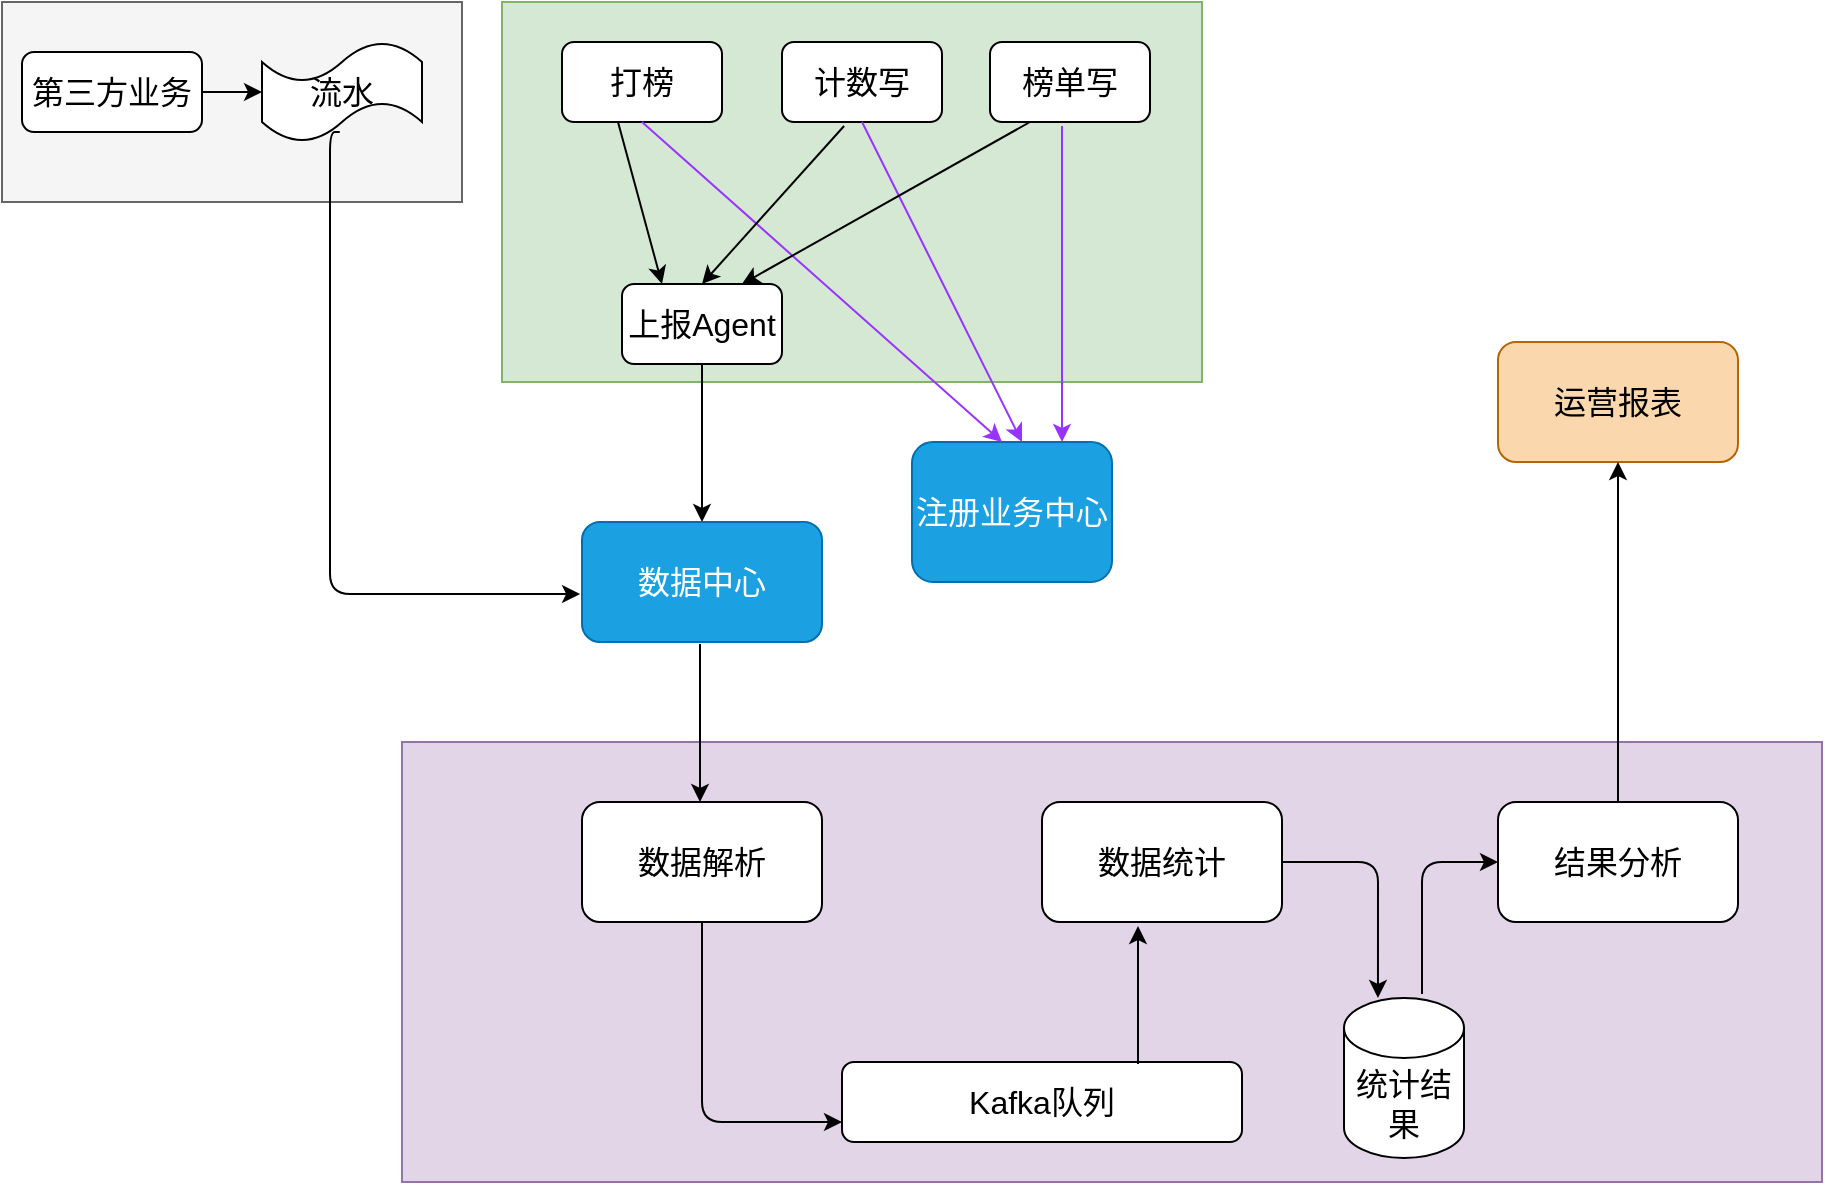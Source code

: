 <mxfile version="14.2.9" type="github">
  <diagram id="kM90qZO-5GYN7zBHFGVP" name="第 1 页">
    <mxGraphModel dx="2249" dy="762" grid="1" gridSize="10" guides="1" tooltips="1" connect="1" arrows="1" fold="1" page="1" pageScale="1" pageWidth="827" pageHeight="1169" math="0" shadow="0">
      <root>
        <mxCell id="0" />
        <mxCell id="1" parent="0" />
        <mxCell id="RlqcwJac3fZC3uI610fX-40" value="" style="verticalLabelPosition=bottom;verticalAlign=top;html=1;shape=mxgraph.basic.rect;fillColor2=none;strokeWidth=1;size=20;indent=5;fillColor=#e1d5e7;strokeColor=#9673a6;fontSize=12;" vertex="1" parent="1">
          <mxGeometry x="40" y="470" width="710" height="220" as="geometry" />
        </mxCell>
        <mxCell id="RlqcwJac3fZC3uI610fX-39" value="" style="verticalLabelPosition=bottom;verticalAlign=top;html=1;shape=mxgraph.basic.rect;fillColor2=none;strokeWidth=1;size=20;indent=5;fillColor=#f5f5f5;strokeColor=#666666;fontColor=#333333;fontSize=12;" vertex="1" parent="1">
          <mxGeometry x="-160" y="100" width="230" height="100" as="geometry" />
        </mxCell>
        <mxCell id="RlqcwJac3fZC3uI610fX-14" value="" style="verticalLabelPosition=bottom;verticalAlign=top;html=1;shape=mxgraph.basic.rect;fillColor2=none;strokeWidth=1;size=20;indent=5;fillColor=#d5e8d4;strokeColor=#82b366;fontSize=12;" vertex="1" parent="1">
          <mxGeometry x="90" y="100" width="350" height="190" as="geometry" />
        </mxCell>
        <mxCell id="RlqcwJac3fZC3uI610fX-2" value="打榜" style="rounded=1;whiteSpace=wrap;html=1;fontSize=16;" vertex="1" parent="1">
          <mxGeometry x="120" y="120" width="80" height="40" as="geometry" />
        </mxCell>
        <mxCell id="RlqcwJac3fZC3uI610fX-3" value="计数写" style="rounded=1;whiteSpace=wrap;html=1;fontSize=16;" vertex="1" parent="1">
          <mxGeometry x="230" y="120" width="80" height="40" as="geometry" />
        </mxCell>
        <mxCell id="RlqcwJac3fZC3uI610fX-4" value="榜单写" style="rounded=1;whiteSpace=wrap;html=1;fontSize=16;" vertex="1" parent="1">
          <mxGeometry x="334" y="120" width="80" height="40" as="geometry" />
        </mxCell>
        <mxCell id="RlqcwJac3fZC3uI610fX-5" value="上报Agent" style="rounded=1;whiteSpace=wrap;html=1;fontSize=16;" vertex="1" parent="1">
          <mxGeometry x="150" y="241" width="80" height="40" as="geometry" />
        </mxCell>
        <mxCell id="RlqcwJac3fZC3uI610fX-6" value="注册业务中心" style="rounded=1;whiteSpace=wrap;html=1;fillColor=#1ba1e2;strokeColor=#006EAF;fontColor=#ffffff;fontSize=16;" vertex="1" parent="1">
          <mxGeometry x="295" y="320" width="100" height="70" as="geometry" />
        </mxCell>
        <mxCell id="RlqcwJac3fZC3uI610fX-7" value="" style="endArrow=classic;html=1;entryX=0.75;entryY=0;entryDx=0;entryDy=0;fontSize=12;noLabel=1;fontColor=none;strokeColor=#9933FF;" edge="1" parent="1" target="RlqcwJac3fZC3uI610fX-6">
          <mxGeometry width="50" height="50" relative="1" as="geometry">
            <mxPoint x="370" y="162" as="sourcePoint" />
            <mxPoint x="220" y="420" as="targetPoint" />
          </mxGeometry>
        </mxCell>
        <mxCell id="RlqcwJac3fZC3uI610fX-8" value="" style="endArrow=classic;html=1;exitX=0.5;exitY=1;exitDx=0;exitDy=0;fontSize=12;noLabel=1;fontColor=none;strokeColor=#9933FF;" edge="1" parent="1" source="RlqcwJac3fZC3uI610fX-3">
          <mxGeometry width="50" height="50" relative="1" as="geometry">
            <mxPoint x="384" y="170" as="sourcePoint" />
            <mxPoint x="350" y="320" as="targetPoint" />
          </mxGeometry>
        </mxCell>
        <mxCell id="RlqcwJac3fZC3uI610fX-9" value="" style="endArrow=classic;html=1;exitX=0.5;exitY=1;exitDx=0;exitDy=0;fontSize=12;strokeColor=#9933FF;" edge="1" parent="1" source="RlqcwJac3fZC3uI610fX-2">
          <mxGeometry width="50" height="50" relative="1" as="geometry">
            <mxPoint x="394" y="180" as="sourcePoint" />
            <mxPoint x="340" y="320" as="targetPoint" />
          </mxGeometry>
        </mxCell>
        <mxCell id="RlqcwJac3fZC3uI610fX-10" value="" style="endArrow=classic;html=1;entryX=0.25;entryY=0;entryDx=0;entryDy=0;exitX=0.35;exitY=1;exitDx=0;exitDy=0;exitPerimeter=0;fontSize=12;" edge="1" parent="1" source="RlqcwJac3fZC3uI610fX-2" target="RlqcwJac3fZC3uI610fX-5">
          <mxGeometry width="50" height="50" relative="1" as="geometry">
            <mxPoint x="100" y="410" as="sourcePoint" />
            <mxPoint x="150" y="360" as="targetPoint" />
          </mxGeometry>
        </mxCell>
        <mxCell id="RlqcwJac3fZC3uI610fX-11" value="" style="endArrow=classic;html=1;exitX=0.388;exitY=1.05;exitDx=0;exitDy=0;exitPerimeter=0;entryX=0.5;entryY=0;entryDx=0;entryDy=0;fontSize=12;" edge="1" parent="1" source="RlqcwJac3fZC3uI610fX-3" target="RlqcwJac3fZC3uI610fX-5">
          <mxGeometry width="50" height="50" relative="1" as="geometry">
            <mxPoint x="158" y="170" as="sourcePoint" />
            <mxPoint x="190" y="260" as="targetPoint" />
          </mxGeometry>
        </mxCell>
        <mxCell id="RlqcwJac3fZC3uI610fX-12" style="edgeStyle=none;rounded=0;orthogonalLoop=1;jettySize=auto;html=1;entryX=0.5;entryY=0;entryDx=0;entryDy=0;fontSize=12;" edge="1" parent="1" source="RlqcwJac3fZC3uI610fX-5" target="RlqcwJac3fZC3uI610fX-5">
          <mxGeometry relative="1" as="geometry" />
        </mxCell>
        <mxCell id="RlqcwJac3fZC3uI610fX-13" value="" style="endArrow=classic;html=1;entryX=0.75;entryY=0;entryDx=0;entryDy=0;exitX=0.25;exitY=1;exitDx=0;exitDy=0;fontSize=12;" edge="1" parent="1" source="RlqcwJac3fZC3uI610fX-4" target="RlqcwJac3fZC3uI610fX-5">
          <mxGeometry width="50" height="50" relative="1" as="geometry">
            <mxPoint x="168" y="180" as="sourcePoint" />
            <mxPoint x="190" y="280" as="targetPoint" />
          </mxGeometry>
        </mxCell>
        <mxCell id="RlqcwJac3fZC3uI610fX-16" value="数据中心" style="rounded=1;whiteSpace=wrap;html=1;fillColor=#1ba1e2;strokeColor=#006EAF;fontColor=#ffffff;fontSize=16;" vertex="1" parent="1">
          <mxGeometry x="130" y="360" width="120" height="60" as="geometry" />
        </mxCell>
        <mxCell id="RlqcwJac3fZC3uI610fX-18" value="" style="endArrow=classic;html=1;exitX=0.5;exitY=1;exitDx=0;exitDy=0;fontSize=12;" edge="1" parent="1" source="RlqcwJac3fZC3uI610fX-5" target="RlqcwJac3fZC3uI610fX-16">
          <mxGeometry width="50" height="50" relative="1" as="geometry">
            <mxPoint x="364" y="170" as="sourcePoint" />
            <mxPoint x="220" y="251" as="targetPoint" />
          </mxGeometry>
        </mxCell>
        <mxCell id="RlqcwJac3fZC3uI610fX-19" value="数据解析" style="rounded=1;whiteSpace=wrap;html=1;fontSize=16;" vertex="1" parent="1">
          <mxGeometry x="130" y="500" width="120" height="60" as="geometry" />
        </mxCell>
        <mxCell id="RlqcwJac3fZC3uI610fX-20" value="Kafka队列" style="rounded=1;whiteSpace=wrap;html=1;fontSize=16;" vertex="1" parent="1">
          <mxGeometry x="260" y="630" width="200" height="40" as="geometry" />
        </mxCell>
        <mxCell id="RlqcwJac3fZC3uI610fX-21" value="数据统计" style="rounded=1;whiteSpace=wrap;html=1;fontSize=16;" vertex="1" parent="1">
          <mxGeometry x="360" y="500" width="120" height="60" as="geometry" />
        </mxCell>
        <mxCell id="RlqcwJac3fZC3uI610fX-22" value="结果分析" style="rounded=1;whiteSpace=wrap;html=1;fontSize=16;" vertex="1" parent="1">
          <mxGeometry x="588" y="500" width="120" height="60" as="geometry" />
        </mxCell>
        <mxCell id="RlqcwJac3fZC3uI610fX-23" value="统计结果" style="shape=cylinder3;whiteSpace=wrap;html=1;boundedLbl=1;backgroundOutline=1;size=15;fontSize=16;" vertex="1" parent="1">
          <mxGeometry x="511" y="598" width="60" height="80" as="geometry" />
        </mxCell>
        <mxCell id="RlqcwJac3fZC3uI610fX-24" value="运营报表" style="rounded=1;whiteSpace=wrap;html=1;fillColor=#fad7ac;strokeColor=#b46504;fontSize=16;" vertex="1" parent="1">
          <mxGeometry x="588" y="270" width="120" height="60" as="geometry" />
        </mxCell>
        <mxCell id="RlqcwJac3fZC3uI610fX-25" value="" style="endArrow=classic;html=1;exitX=0.5;exitY=1;exitDx=0;exitDy=0;fontSize=12;" edge="1" parent="1">
          <mxGeometry width="50" height="50" relative="1" as="geometry">
            <mxPoint x="189" y="421" as="sourcePoint" />
            <mxPoint x="189" y="500" as="targetPoint" />
          </mxGeometry>
        </mxCell>
        <mxCell id="RlqcwJac3fZC3uI610fX-26" value="" style="endArrow=classic;html=1;exitX=0.5;exitY=1;exitDx=0;exitDy=0;entryX=0;entryY=0.75;entryDx=0;entryDy=0;edgeStyle=orthogonalEdgeStyle;fontSize=12;" edge="1" parent="1" source="RlqcwJac3fZC3uI610fX-19" target="RlqcwJac3fZC3uI610fX-20">
          <mxGeometry width="50" height="50" relative="1" as="geometry">
            <mxPoint x="150" y="560" as="sourcePoint" />
            <mxPoint x="150" y="639" as="targetPoint" />
            <Array as="points">
              <mxPoint x="190" y="660" />
            </Array>
          </mxGeometry>
        </mxCell>
        <mxCell id="RlqcwJac3fZC3uI610fX-28" value="" style="endArrow=classic;html=1;entryX=0.4;entryY=1.05;entryDx=0;entryDy=0;entryPerimeter=0;fontSize=12;" edge="1" parent="1">
          <mxGeometry width="50" height="50" relative="1" as="geometry">
            <mxPoint x="408" y="631" as="sourcePoint" />
            <mxPoint x="408" y="562" as="targetPoint" />
          </mxGeometry>
        </mxCell>
        <mxCell id="RlqcwJac3fZC3uI610fX-29" value="" style="endArrow=classic;html=1;entryX=0.283;entryY=0;entryDx=0;entryDy=0;entryPerimeter=0;exitX=1;exitY=0.5;exitDx=0;exitDy=0;edgeStyle=orthogonalEdgeStyle;fontSize=12;" edge="1" parent="1" source="RlqcwJac3fZC3uI610fX-21" target="RlqcwJac3fZC3uI610fX-23">
          <mxGeometry width="50" height="50" relative="1" as="geometry">
            <mxPoint x="480" y="580" as="sourcePoint" />
            <mxPoint x="530" y="530" as="targetPoint" />
          </mxGeometry>
        </mxCell>
        <mxCell id="RlqcwJac3fZC3uI610fX-31" value="" style="endArrow=classic;html=1;entryX=0;entryY=0.5;entryDx=0;entryDy=0;edgeStyle=orthogonalEdgeStyle;fontSize=12;" edge="1" parent="1" target="RlqcwJac3fZC3uI610fX-22">
          <mxGeometry width="50" height="50" relative="1" as="geometry">
            <mxPoint x="550" y="596" as="sourcePoint" />
            <mxPoint x="590" y="530" as="targetPoint" />
            <Array as="points">
              <mxPoint x="550" y="530" />
            </Array>
          </mxGeometry>
        </mxCell>
        <mxCell id="RlqcwJac3fZC3uI610fX-32" value="" style="endArrow=classic;html=1;exitX=0.5;exitY=0;exitDx=0;exitDy=0;entryX=0.5;entryY=1;entryDx=0;entryDy=0;fontSize=12;" edge="1" parent="1" source="RlqcwJac3fZC3uI610fX-22" target="RlqcwJac3fZC3uI610fX-24">
          <mxGeometry width="50" height="50" relative="1" as="geometry">
            <mxPoint x="610" y="380" as="sourcePoint" />
            <mxPoint x="660" y="330" as="targetPoint" />
          </mxGeometry>
        </mxCell>
        <mxCell id="RlqcwJac3fZC3uI610fX-34" value="第三方业务" style="rounded=1;whiteSpace=wrap;html=1;fontSize=16;" vertex="1" parent="1">
          <mxGeometry x="-150" y="125" width="90" height="40" as="geometry" />
        </mxCell>
        <mxCell id="RlqcwJac3fZC3uI610fX-35" value="流水" style="shape=tape;whiteSpace=wrap;html=1;fontSize=16;" vertex="1" parent="1">
          <mxGeometry x="-30" y="120" width="80" height="50" as="geometry" />
        </mxCell>
        <mxCell id="RlqcwJac3fZC3uI610fX-37" value="" style="endArrow=classic;html=1;exitX=1;exitY=0.5;exitDx=0;exitDy=0;fontSize=12;" edge="1" parent="1" source="RlqcwJac3fZC3uI610fX-34">
          <mxGeometry width="50" height="50" relative="1" as="geometry">
            <mxPoint x="-70" y="190" as="sourcePoint" />
            <mxPoint x="-30" y="145" as="targetPoint" />
          </mxGeometry>
        </mxCell>
        <mxCell id="RlqcwJac3fZC3uI610fX-38" value="" style="endArrow=classic;html=1;exitX=0.486;exitY=0.92;exitDx=0;exitDy=0;exitPerimeter=0;entryX=-0.008;entryY=0.617;entryDx=0;entryDy=0;entryPerimeter=0;edgeStyle=orthogonalEdgeStyle;fontSize=12;" edge="1" parent="1">
          <mxGeometry width="50" height="50" relative="1" as="geometry">
            <mxPoint x="8.88" y="165" as="sourcePoint" />
            <mxPoint x="129.04" y="396.02" as="targetPoint" />
            <Array as="points">
              <mxPoint x="4" y="165" />
              <mxPoint x="4" y="396" />
            </Array>
          </mxGeometry>
        </mxCell>
      </root>
    </mxGraphModel>
  </diagram>
</mxfile>

